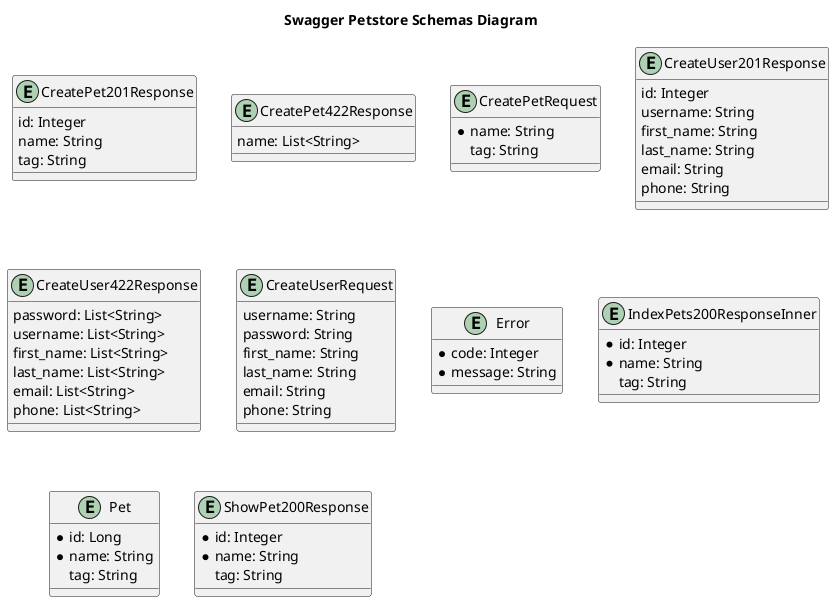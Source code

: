 @startuml

title Swagger Petstore Schemas Diagram

entity CreatePet201Response {
    id: Integer
    name: String
    tag: String
}

entity CreatePet422Response {
    name: List<String>
}

entity CreatePetRequest {
    * name: String
    tag: String
}

entity CreateUser201Response {
    id: Integer
    username: String
    first_name: String
    last_name: String
    email: String
    phone: String
}

entity CreateUser422Response {
    password: List<String>
    username: List<String>
    first_name: List<String>
    last_name: List<String>
    email: List<String>
    phone: List<String>
}

entity CreateUserRequest {
    username: String
    password: String
    first_name: String
    last_name: String
    email: String
    phone: String
}

entity Error {
    * code: Integer
    * message: String
}

entity IndexPets200ResponseInner {
    * id: Integer
    * name: String
    tag: String
}

entity Pet {
    * id: Long
    * name: String
    tag: String
}

entity ShowPet200Response {
    * id: Integer
    * name: String
    tag: String
}



@enduml